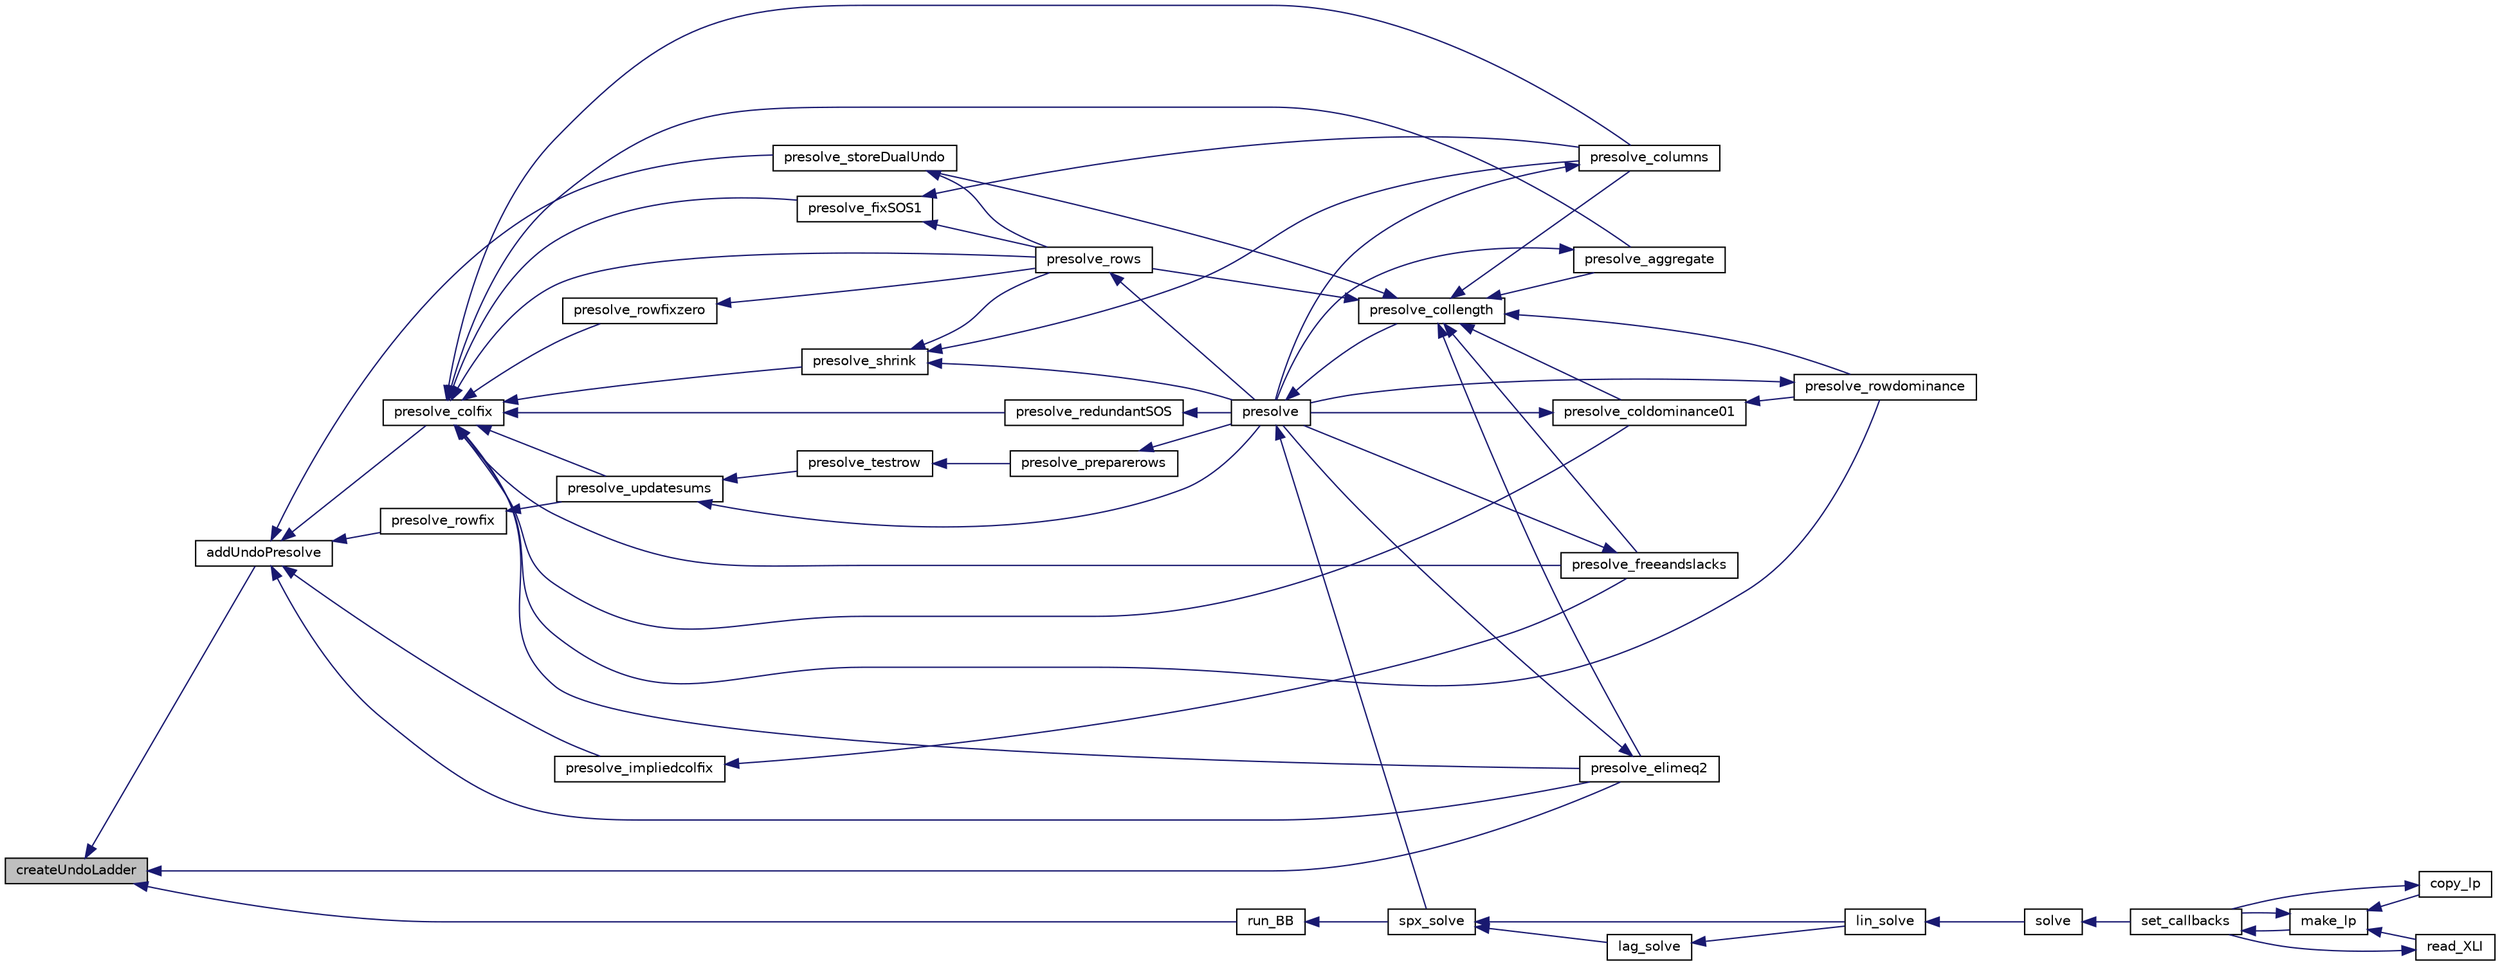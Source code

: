 digraph "createUndoLadder"
{
  edge [fontname="Helvetica",fontsize="10",labelfontname="Helvetica",labelfontsize="10"];
  node [fontname="Helvetica",fontsize="10",shape=record];
  rankdir="LR";
  Node465 [label="createUndoLadder",height=0.2,width=0.4,color="black", fillcolor="grey75", style="filled", fontcolor="black"];
  Node465 -> Node466 [dir="back",color="midnightblue",fontsize="10",style="solid",fontname="Helvetica"];
  Node466 [label="addUndoPresolve",height=0.2,width=0.4,color="black", fillcolor="white", style="filled",URL="$d0/d48/lp__matrix_8h.html#a1d2df317ce9ff9f7d2175c6f4f5998fd"];
  Node466 -> Node467 [dir="back",color="midnightblue",fontsize="10",style="solid",fontname="Helvetica"];
  Node467 [label="presolve_storeDualUndo",height=0.2,width=0.4,color="black", fillcolor="white", style="filled",URL="$d3/da5/lp__presolve_8c.html#a1aba0570d1275e34fbd173aa558c4c14"];
  Node467 -> Node468 [dir="back",color="midnightblue",fontsize="10",style="solid",fontname="Helvetica"];
  Node468 [label="presolve_rows",height=0.2,width=0.4,color="black", fillcolor="white", style="filled",URL="$d3/da5/lp__presolve_8c.html#a93c32e563cfede02af08bd1a3d46bd6d"];
  Node468 -> Node469 [dir="back",color="midnightblue",fontsize="10",style="solid",fontname="Helvetica"];
  Node469 [label="presolve",height=0.2,width=0.4,color="black", fillcolor="white", style="filled",URL="$da/dae/lp__presolve_8h.html#a63c9f891fb867de51e44d08313fdd585"];
  Node469 -> Node470 [dir="back",color="midnightblue",fontsize="10",style="solid",fontname="Helvetica"];
  Node470 [label="presolve_collength",height=0.2,width=0.4,color="black", fillcolor="white", style="filled",URL="$da/dae/lp__presolve_8h.html#a58b595e285879c5d2996a0a6247d9389"];
  Node470 -> Node467 [dir="back",color="midnightblue",fontsize="10",style="solid",fontname="Helvetica"];
  Node470 -> Node471 [dir="back",color="midnightblue",fontsize="10",style="solid",fontname="Helvetica"];
  Node471 [label="presolve_elimeq2",height=0.2,width=0.4,color="black", fillcolor="white", style="filled",URL="$d3/da5/lp__presolve_8c.html#a7844c56aa332fe22274fffac21b497b8"];
  Node471 -> Node469 [dir="back",color="midnightblue",fontsize="10",style="solid",fontname="Helvetica"];
  Node470 -> Node472 [dir="back",color="midnightblue",fontsize="10",style="solid",fontname="Helvetica"];
  Node472 [label="presolve_rowdominance",height=0.2,width=0.4,color="black", fillcolor="white", style="filled",URL="$d3/da5/lp__presolve_8c.html#a7e03acd96990d99539251375f7faff4a"];
  Node472 -> Node469 [dir="back",color="midnightblue",fontsize="10",style="solid",fontname="Helvetica"];
  Node470 -> Node473 [dir="back",color="midnightblue",fontsize="10",style="solid",fontname="Helvetica"];
  Node473 [label="presolve_coldominance01",height=0.2,width=0.4,color="black", fillcolor="white", style="filled",URL="$d3/da5/lp__presolve_8c.html#a38ba8dae4e0bbdd4ab2ab77f7d146596"];
  Node473 -> Node472 [dir="back",color="midnightblue",fontsize="10",style="solid",fontname="Helvetica"];
  Node473 -> Node469 [dir="back",color="midnightblue",fontsize="10",style="solid",fontname="Helvetica"];
  Node470 -> Node474 [dir="back",color="midnightblue",fontsize="10",style="solid",fontname="Helvetica"];
  Node474 [label="presolve_aggregate",height=0.2,width=0.4,color="black", fillcolor="white", style="filled",URL="$d3/da5/lp__presolve_8c.html#accb9e4202e7222ff4aba91e3c15efa73"];
  Node474 -> Node469 [dir="back",color="midnightblue",fontsize="10",style="solid",fontname="Helvetica"];
  Node470 -> Node475 [dir="back",color="midnightblue",fontsize="10",style="solid",fontname="Helvetica"];
  Node475 [label="presolve_columns",height=0.2,width=0.4,color="black", fillcolor="white", style="filled",URL="$d3/da5/lp__presolve_8c.html#ada5e067bb25106a6d8ecd75d23be8600"];
  Node475 -> Node469 [dir="back",color="midnightblue",fontsize="10",style="solid",fontname="Helvetica"];
  Node470 -> Node476 [dir="back",color="midnightblue",fontsize="10",style="solid",fontname="Helvetica"];
  Node476 [label="presolve_freeandslacks",height=0.2,width=0.4,color="black", fillcolor="white", style="filled",URL="$d3/da5/lp__presolve_8c.html#a62d34320b14c8946670a7fc73a04828a"];
  Node476 -> Node469 [dir="back",color="midnightblue",fontsize="10",style="solid",fontname="Helvetica"];
  Node470 -> Node468 [dir="back",color="midnightblue",fontsize="10",style="solid",fontname="Helvetica"];
  Node469 -> Node477 [dir="back",color="midnightblue",fontsize="10",style="solid",fontname="Helvetica"];
  Node477 [label="spx_solve",height=0.2,width=0.4,color="black", fillcolor="white", style="filled",URL="$d1/d0a/lp__simplex_8h.html#a3effc8b68c1fb21095e7324d83d0dbf7"];
  Node477 -> Node478 [dir="back",color="midnightblue",fontsize="10",style="solid",fontname="Helvetica"];
  Node478 [label="lag_solve",height=0.2,width=0.4,color="black", fillcolor="white", style="filled",URL="$d1/d0a/lp__simplex_8h.html#a320e9e82c06466267a7cb7844c7767b8"];
  Node478 -> Node479 [dir="back",color="midnightblue",fontsize="10",style="solid",fontname="Helvetica"];
  Node479 [label="lin_solve",height=0.2,width=0.4,color="black", fillcolor="white", style="filled",URL="$d1/d0a/lp__simplex_8h.html#a794b0beb471eb7ece9a694717b65b947"];
  Node479 -> Node480 [dir="back",color="midnightblue",fontsize="10",style="solid",fontname="Helvetica"];
  Node480 [label="solve",height=0.2,width=0.4,color="black", fillcolor="white", style="filled",URL="$df/df7/lp__lib_8h.html#a0f4da3a192397e77e6fe92704d4fad3f"];
  Node480 -> Node481 [dir="back",color="midnightblue",fontsize="10",style="solid",fontname="Helvetica"];
  Node481 [label="set_callbacks",height=0.2,width=0.4,color="black", fillcolor="white", style="filled",URL="$df/df7/lp__lib_8h.html#a929e8acb9704f61e16927c915c15cd07"];
  Node481 -> Node482 [dir="back",color="midnightblue",fontsize="10",style="solid",fontname="Helvetica"];
  Node482 [label="make_lp",height=0.2,width=0.4,color="black", fillcolor="white", style="filled",URL="$df/df7/lp__lib_8h.html#a68a0333d84dd944f67e2a0ec72e346a9"];
  Node482 -> Node483 [dir="back",color="midnightblue",fontsize="10",style="solid",fontname="Helvetica"];
  Node483 [label="copy_lp",height=0.2,width=0.4,color="black", fillcolor="white", style="filled",URL="$df/df7/lp__lib_8h.html#aca83ecdbc200b414db491306f3070ae9"];
  Node483 -> Node481 [dir="back",color="midnightblue",fontsize="10",style="solid",fontname="Helvetica"];
  Node482 -> Node481 [dir="back",color="midnightblue",fontsize="10",style="solid",fontname="Helvetica"];
  Node482 -> Node484 [dir="back",color="midnightblue",fontsize="10",style="solid",fontname="Helvetica"];
  Node484 [label="read_XLI",height=0.2,width=0.4,color="black", fillcolor="white", style="filled",URL="$df/df7/lp__lib_8h.html#a351dd803960ab0dae2b39f2c65d3a58d"];
  Node484 -> Node481 [dir="back",color="midnightblue",fontsize="10",style="solid",fontname="Helvetica"];
  Node477 -> Node479 [dir="back",color="midnightblue",fontsize="10",style="solid",fontname="Helvetica"];
  Node466 -> Node485 [dir="back",color="midnightblue",fontsize="10",style="solid",fontname="Helvetica"];
  Node485 [label="presolve_rowfix",height=0.2,width=0.4,color="black", fillcolor="white", style="filled",URL="$d3/da5/lp__presolve_8c.html#a520eef3ceedd449b38f7efcba96f8f9d"];
  Node485 -> Node486 [dir="back",color="midnightblue",fontsize="10",style="solid",fontname="Helvetica"];
  Node486 [label="presolve_updatesums",height=0.2,width=0.4,color="black", fillcolor="white", style="filled",URL="$da/dae/lp__presolve_8h.html#a48aae6398bfe8f3779631422b53e0f2c"];
  Node486 -> Node487 [dir="back",color="midnightblue",fontsize="10",style="solid",fontname="Helvetica"];
  Node487 [label="presolve_testrow",height=0.2,width=0.4,color="black", fillcolor="white", style="filled",URL="$d3/da5/lp__presolve_8c.html#ad41ebd5dd7c996f3138eacf6bbf4484f"];
  Node487 -> Node488 [dir="back",color="midnightblue",fontsize="10",style="solid",fontname="Helvetica"];
  Node488 [label="presolve_preparerows",height=0.2,width=0.4,color="black", fillcolor="white", style="filled",URL="$d3/da5/lp__presolve_8c.html#a8907ce5b9083799d1f9b1245a265a104"];
  Node488 -> Node469 [dir="back",color="midnightblue",fontsize="10",style="solid",fontname="Helvetica"];
  Node486 -> Node469 [dir="back",color="midnightblue",fontsize="10",style="solid",fontname="Helvetica"];
  Node466 -> Node489 [dir="back",color="midnightblue",fontsize="10",style="solid",fontname="Helvetica"];
  Node489 [label="presolve_colfix",height=0.2,width=0.4,color="black", fillcolor="white", style="filled",URL="$da/dae/lp__presolve_8h.html#a5ac5af2f2db21d53c5a0655080959a42"];
  Node489 -> Node490 [dir="back",color="midnightblue",fontsize="10",style="solid",fontname="Helvetica"];
  Node490 [label="presolve_shrink",height=0.2,width=0.4,color="black", fillcolor="white", style="filled",URL="$da/dae/lp__presolve_8h.html#a0af83f2ddc82962e4531d33df40823b4"];
  Node490 -> Node475 [dir="back",color="midnightblue",fontsize="10",style="solid",fontname="Helvetica"];
  Node490 -> Node468 [dir="back",color="midnightblue",fontsize="10",style="solid",fontname="Helvetica"];
  Node490 -> Node469 [dir="back",color="midnightblue",fontsize="10",style="solid",fontname="Helvetica"];
  Node489 -> Node491 [dir="back",color="midnightblue",fontsize="10",style="solid",fontname="Helvetica"];
  Node491 [label="presolve_redundantSOS",height=0.2,width=0.4,color="black", fillcolor="white", style="filled",URL="$d3/da5/lp__presolve_8c.html#a59de989fa2e2b3a1c70900138341444c"];
  Node491 -> Node469 [dir="back",color="midnightblue",fontsize="10",style="solid",fontname="Helvetica"];
  Node489 -> Node492 [dir="back",color="midnightblue",fontsize="10",style="solid",fontname="Helvetica"];
  Node492 [label="presolve_fixSOS1",height=0.2,width=0.4,color="black", fillcolor="white", style="filled",URL="$d3/da5/lp__presolve_8c.html#afe23851dfda31715aa642bf989e12ffc"];
  Node492 -> Node475 [dir="back",color="midnightblue",fontsize="10",style="solid",fontname="Helvetica"];
  Node492 -> Node468 [dir="back",color="midnightblue",fontsize="10",style="solid",fontname="Helvetica"];
  Node489 -> Node493 [dir="back",color="midnightblue",fontsize="10",style="solid",fontname="Helvetica"];
  Node493 [label="presolve_rowfixzero",height=0.2,width=0.4,color="black", fillcolor="white", style="filled",URL="$d3/da5/lp__presolve_8c.html#a4f192a0462d482c119b3966df893497c"];
  Node493 -> Node468 [dir="back",color="midnightblue",fontsize="10",style="solid",fontname="Helvetica"];
  Node489 -> Node471 [dir="back",color="midnightblue",fontsize="10",style="solid",fontname="Helvetica"];
  Node489 -> Node486 [dir="back",color="midnightblue",fontsize="10",style="solid",fontname="Helvetica"];
  Node489 -> Node472 [dir="back",color="midnightblue",fontsize="10",style="solid",fontname="Helvetica"];
  Node489 -> Node473 [dir="back",color="midnightblue",fontsize="10",style="solid",fontname="Helvetica"];
  Node489 -> Node474 [dir="back",color="midnightblue",fontsize="10",style="solid",fontname="Helvetica"];
  Node489 -> Node475 [dir="back",color="midnightblue",fontsize="10",style="solid",fontname="Helvetica"];
  Node489 -> Node476 [dir="back",color="midnightblue",fontsize="10",style="solid",fontname="Helvetica"];
  Node489 -> Node468 [dir="back",color="midnightblue",fontsize="10",style="solid",fontname="Helvetica"];
  Node466 -> Node471 [dir="back",color="midnightblue",fontsize="10",style="solid",fontname="Helvetica"];
  Node466 -> Node494 [dir="back",color="midnightblue",fontsize="10",style="solid",fontname="Helvetica"];
  Node494 [label="presolve_impliedcolfix",height=0.2,width=0.4,color="black", fillcolor="white", style="filled",URL="$d3/da5/lp__presolve_8c.html#a25320b5f693a313addfb4d08c8d8a4fc"];
  Node494 -> Node476 [dir="back",color="midnightblue",fontsize="10",style="solid",fontname="Helvetica"];
  Node465 -> Node495 [dir="back",color="midnightblue",fontsize="10",style="solid",fontname="Helvetica"];
  Node495 [label="run_BB",height=0.2,width=0.4,color="black", fillcolor="white", style="filled",URL="$d1/dbf/lp__mipbb_8h.html#a1d8d97b4f4f35f07e6b798f07a62e527"];
  Node495 -> Node477 [dir="back",color="midnightblue",fontsize="10",style="solid",fontname="Helvetica"];
  Node465 -> Node471 [dir="back",color="midnightblue",fontsize="10",style="solid",fontname="Helvetica"];
}
